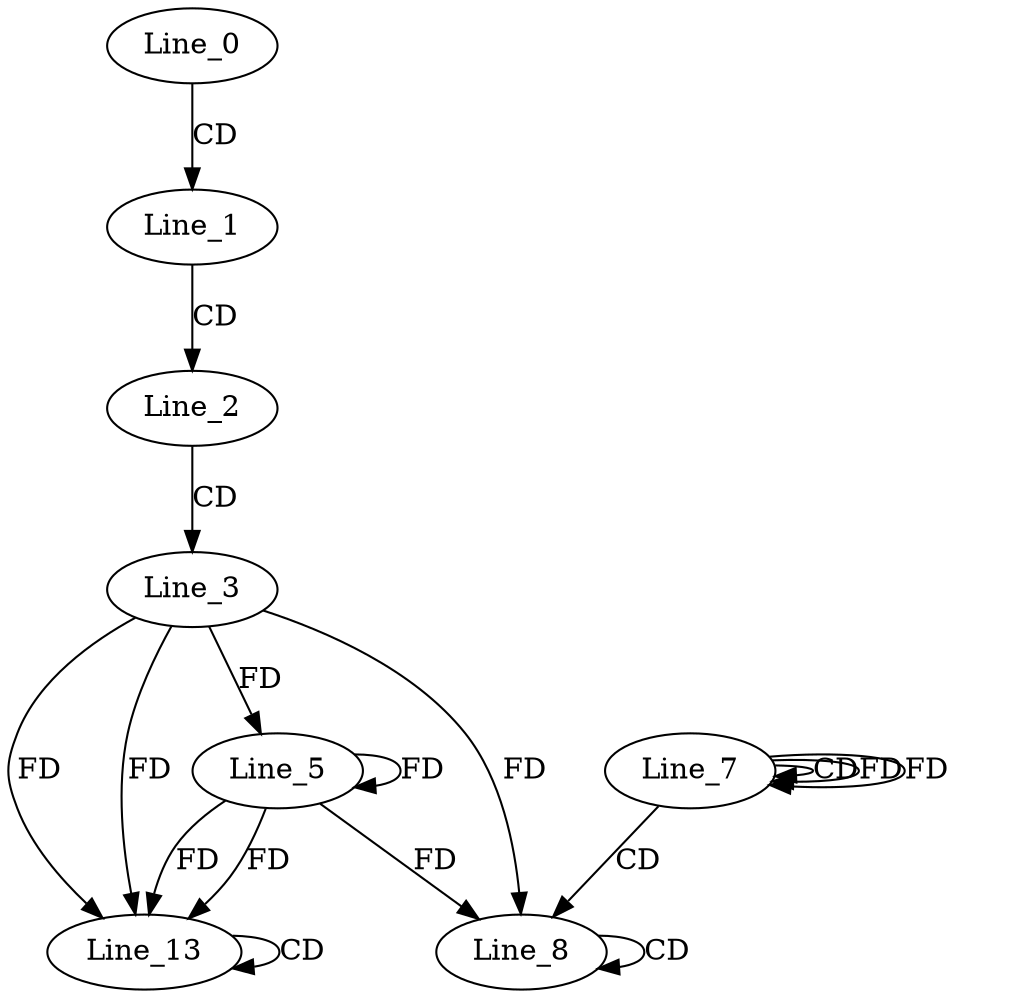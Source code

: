 digraph G {
  Line_0;
  Line_1;
  Line_2;
  Line_3;
  Line_5;
  Line_7;
  Line_7;
  Line_7;
  Line_8;
  Line_8;
  Line_13;
  Line_13;
  Line_0 -> Line_1 [ label="CD" ];
  Line_1 -> Line_2 [ label="CD" ];
  Line_2 -> Line_3 [ label="CD" ];
  Line_3 -> Line_5 [ label="FD" ];
  Line_5 -> Line_5 [ label="FD" ];
  Line_7 -> Line_7 [ label="CD" ];
  Line_7 -> Line_7 [ label="FD" ];
  Line_7 -> Line_8 [ label="CD" ];
  Line_8 -> Line_8 [ label="CD" ];
  Line_3 -> Line_8 [ label="FD" ];
  Line_5 -> Line_8 [ label="FD" ];
  Line_3 -> Line_13 [ label="FD" ];
  Line_5 -> Line_13 [ label="FD" ];
  Line_13 -> Line_13 [ label="CD" ];
  Line_3 -> Line_13 [ label="FD" ];
  Line_5 -> Line_13 [ label="FD" ];
  Line_7 -> Line_7 [ label="FD" ];
}
